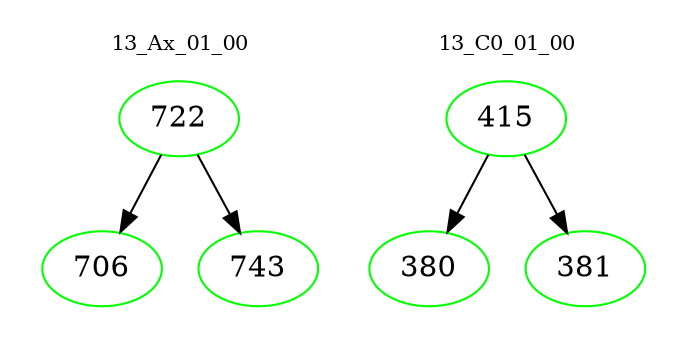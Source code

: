 digraph{
subgraph cluster_0 {
color = white
label = "13_Ax_01_00";
fontsize=10;
T0_722 [label="722", color="green"]
T0_722 -> T0_706 [color="black"]
T0_706 [label="706", color="green"]
T0_722 -> T0_743 [color="black"]
T0_743 [label="743", color="green"]
}
subgraph cluster_1 {
color = white
label = "13_C0_01_00";
fontsize=10;
T1_415 [label="415", color="green"]
T1_415 -> T1_380 [color="black"]
T1_380 [label="380", color="green"]
T1_415 -> T1_381 [color="black"]
T1_381 [label="381", color="green"]
}
}
